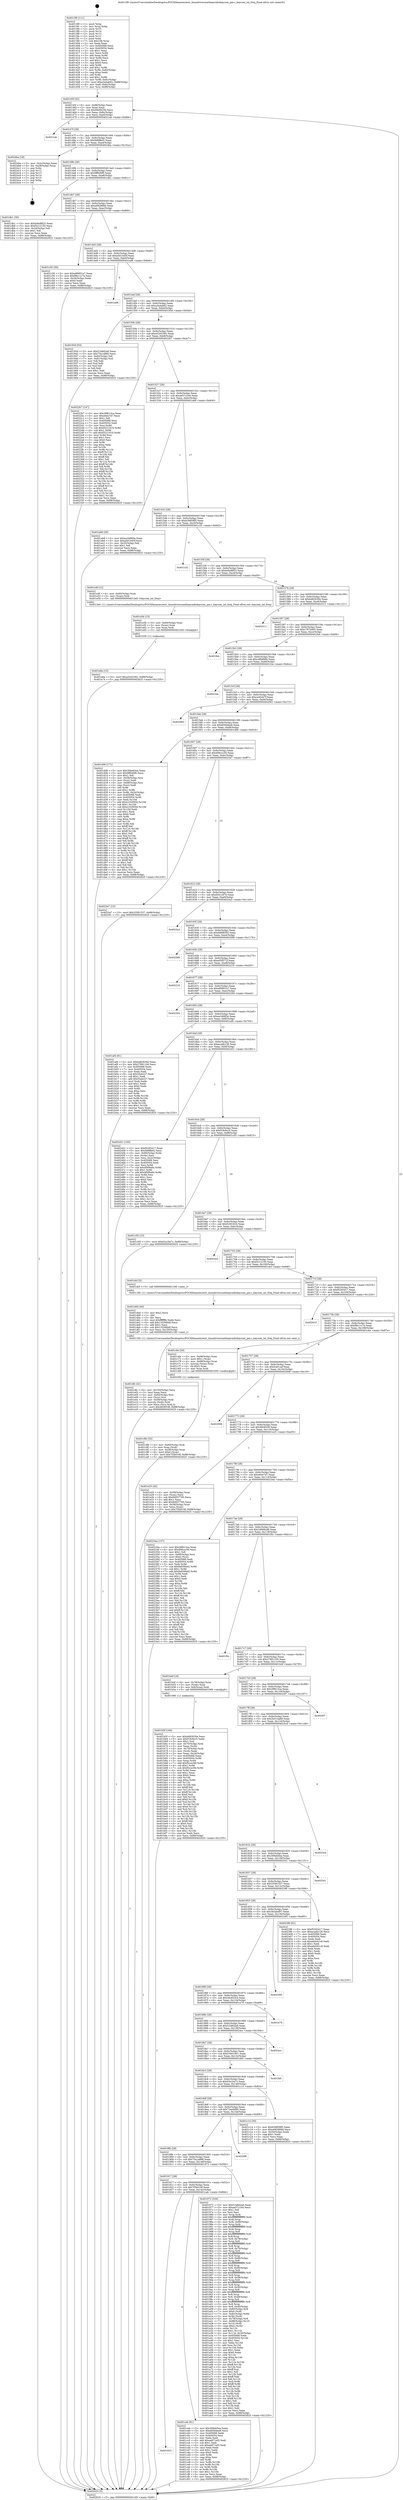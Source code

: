 digraph "0x4013f0" {
  label = "0x4013f0 (/mnt/c/Users/mathe/Desktop/tcc/POCII/binaries/extr_linuxdriversnethamradiobaycom_par.c_baycom_int_freq_Final-ollvm.out::main(0))"
  labelloc = "t"
  node[shape=record]

  Entry [label="",width=0.3,height=0.3,shape=circle,fillcolor=black,style=filled]
  "0x40145f" [label="{
     0x40145f [32]\l
     | [instrs]\l
     &nbsp;&nbsp;0x40145f \<+6\>: mov -0x88(%rbp),%eax\l
     &nbsp;&nbsp;0x401465 \<+2\>: mov %eax,%ecx\l
     &nbsp;&nbsp;0x401467 \<+6\>: sub $0x940f4256,%ecx\l
     &nbsp;&nbsp;0x40146d \<+6\>: mov %eax,-0x9c(%rbp)\l
     &nbsp;&nbsp;0x401473 \<+6\>: mov %ecx,-0xa0(%rbp)\l
     &nbsp;&nbsp;0x401479 \<+6\>: je 00000000004021ab \<main+0xdbb\>\l
  }"]
  "0x4021ab" [label="{
     0x4021ab\l
  }", style=dashed]
  "0x40147f" [label="{
     0x40147f [28]\l
     | [instrs]\l
     &nbsp;&nbsp;0x40147f \<+5\>: jmp 0000000000401484 \<main+0x94\>\l
     &nbsp;&nbsp;0x401484 \<+6\>: mov -0x9c(%rbp),%eax\l
     &nbsp;&nbsp;0x40148a \<+5\>: sub $0x9d6ffa02,%eax\l
     &nbsp;&nbsp;0x40148f \<+6\>: mov %eax,-0xa4(%rbp)\l
     &nbsp;&nbsp;0x401495 \<+6\>: je 00000000004024ba \<main+0x10ca\>\l
  }"]
  Exit [label="",width=0.3,height=0.3,shape=circle,fillcolor=black,style=filled,peripheries=2]
  "0x4024ba" [label="{
     0x4024ba [18]\l
     | [instrs]\l
     &nbsp;&nbsp;0x4024ba \<+3\>: mov -0x2c(%rbp),%eax\l
     &nbsp;&nbsp;0x4024bd \<+4\>: lea -0x28(%rbp),%rsp\l
     &nbsp;&nbsp;0x4024c1 \<+1\>: pop %rbx\l
     &nbsp;&nbsp;0x4024c2 \<+2\>: pop %r12\l
     &nbsp;&nbsp;0x4024c4 \<+2\>: pop %r13\l
     &nbsp;&nbsp;0x4024c6 \<+2\>: pop %r14\l
     &nbsp;&nbsp;0x4024c8 \<+2\>: pop %r15\l
     &nbsp;&nbsp;0x4024ca \<+1\>: pop %rbp\l
     &nbsp;&nbsp;0x4024cb \<+1\>: ret\l
  }"]
  "0x40149b" [label="{
     0x40149b [28]\l
     | [instrs]\l
     &nbsp;&nbsp;0x40149b \<+5\>: jmp 00000000004014a0 \<main+0xb0\>\l
     &nbsp;&nbsp;0x4014a0 \<+6\>: mov -0x9c(%rbp),%eax\l
     &nbsp;&nbsp;0x4014a6 \<+5\>: sub $0x9ff5d0f0,%eax\l
     &nbsp;&nbsp;0x4014ab \<+6\>: mov %eax,-0xa8(%rbp)\l
     &nbsp;&nbsp;0x4014b1 \<+6\>: je 0000000000401db1 \<main+0x9c1\>\l
  }"]
  "0x401e6a" [label="{
     0x401e6a [15]\l
     | [instrs]\l
     &nbsp;&nbsp;0x401e6a \<+10\>: movl $0xa5202392,-0x88(%rbp)\l
     &nbsp;&nbsp;0x401e74 \<+5\>: jmp 0000000000402625 \<main+0x1235\>\l
  }"]
  "0x401db1" [label="{
     0x401db1 [30]\l
     | [instrs]\l
     &nbsp;&nbsp;0x401db1 \<+5\>: mov $0xb4bd8f23,%eax\l
     &nbsp;&nbsp;0x401db6 \<+5\>: mov $0xf3c12150,%ecx\l
     &nbsp;&nbsp;0x401dbb \<+3\>: mov -0x2d(%rbp),%dl\l
     &nbsp;&nbsp;0x401dbe \<+3\>: test $0x1,%dl\l
     &nbsp;&nbsp;0x401dc1 \<+3\>: cmovne %ecx,%eax\l
     &nbsp;&nbsp;0x401dc4 \<+6\>: mov %eax,-0x88(%rbp)\l
     &nbsp;&nbsp;0x401dca \<+5\>: jmp 0000000000402625 \<main+0x1235\>\l
  }"]
  "0x4014b7" [label="{
     0x4014b7 [28]\l
     | [instrs]\l
     &nbsp;&nbsp;0x4014b7 \<+5\>: jmp 00000000004014bc \<main+0xcc\>\l
     &nbsp;&nbsp;0x4014bc \<+6\>: mov -0x9c(%rbp),%eax\l
     &nbsp;&nbsp;0x4014c2 \<+5\>: sub $0xa082868d,%eax\l
     &nbsp;&nbsp;0x4014c7 \<+6\>: mov %eax,-0xac(%rbp)\l
     &nbsp;&nbsp;0x4014cd \<+6\>: je 0000000000401c50 \<main+0x860\>\l
  }"]
  "0x401e5b" [label="{
     0x401e5b [15]\l
     | [instrs]\l
     &nbsp;&nbsp;0x401e5b \<+4\>: mov -0x60(%rbp),%rax\l
     &nbsp;&nbsp;0x401e5f \<+3\>: mov (%rax),%rax\l
     &nbsp;&nbsp;0x401e62 \<+3\>: mov %rax,%rdi\l
     &nbsp;&nbsp;0x401e65 \<+5\>: call 0000000000401030 \<free@plt\>\l
     | [calls]\l
     &nbsp;&nbsp;0x401030 \{1\} (unknown)\l
  }"]
  "0x401c50" [label="{
     0x401c50 [30]\l
     | [instrs]\l
     &nbsp;&nbsp;0x401c50 \<+5\>: mov $0xe89901a7,%eax\l
     &nbsp;&nbsp;0x401c55 \<+5\>: mov $0xf9b11c7a,%ecx\l
     &nbsp;&nbsp;0x401c5a \<+3\>: mov -0x34(%rbp),%edx\l
     &nbsp;&nbsp;0x401c5d \<+3\>: cmp $0x0,%edx\l
     &nbsp;&nbsp;0x401c60 \<+3\>: cmove %ecx,%eax\l
     &nbsp;&nbsp;0x401c63 \<+6\>: mov %eax,-0x88(%rbp)\l
     &nbsp;&nbsp;0x401c69 \<+5\>: jmp 0000000000402625 \<main+0x1235\>\l
  }"]
  "0x4014d3" [label="{
     0x4014d3 [28]\l
     | [instrs]\l
     &nbsp;&nbsp;0x4014d3 \<+5\>: jmp 00000000004014d8 \<main+0xe8\>\l
     &nbsp;&nbsp;0x4014d8 \<+6\>: mov -0x9c(%rbp),%eax\l
     &nbsp;&nbsp;0x4014de \<+5\>: sub $0xa0d1445f,%eax\l
     &nbsp;&nbsp;0x4014e3 \<+6\>: mov %eax,-0xb0(%rbp)\l
     &nbsp;&nbsp;0x4014e9 \<+6\>: je 0000000000401ad6 \<main+0x6e6\>\l
  }"]
  "0x401dfc" [label="{
     0x401dfc [41]\l
     | [instrs]\l
     &nbsp;&nbsp;0x401dfc \<+6\>: mov -0x150(%rbp),%ecx\l
     &nbsp;&nbsp;0x401e02 \<+3\>: imul %eax,%ecx\l
     &nbsp;&nbsp;0x401e05 \<+4\>: mov -0x60(%rbp),%rsi\l
     &nbsp;&nbsp;0x401e09 \<+3\>: mov (%rsi),%rsi\l
     &nbsp;&nbsp;0x401e0c \<+4\>: mov -0x58(%rbp),%rdi\l
     &nbsp;&nbsp;0x401e10 \<+3\>: movslq (%rdi),%rdi\l
     &nbsp;&nbsp;0x401e13 \<+3\>: mov %ecx,(%rsi,%rdi,4)\l
     &nbsp;&nbsp;0x401e16 \<+10\>: movl $0x4828538,-0x88(%rbp)\l
     &nbsp;&nbsp;0x401e20 \<+5\>: jmp 0000000000402625 \<main+0x1235\>\l
  }"]
  "0x401ad6" [label="{
     0x401ad6\l
  }", style=dashed]
  "0x4014ef" [label="{
     0x4014ef [28]\l
     | [instrs]\l
     &nbsp;&nbsp;0x4014ef \<+5\>: jmp 00000000004014f4 \<main+0x104\>\l
     &nbsp;&nbsp;0x4014f4 \<+6\>: mov -0x9c(%rbp),%eax\l
     &nbsp;&nbsp;0x4014fa \<+5\>: sub $0xa3a4ab62,%eax\l
     &nbsp;&nbsp;0x4014ff \<+6\>: mov %eax,-0xb4(%rbp)\l
     &nbsp;&nbsp;0x401505 \<+6\>: je 000000000040193d \<main+0x54d\>\l
  }"]
  "0x401dd4" [label="{
     0x401dd4 [40]\l
     | [instrs]\l
     &nbsp;&nbsp;0x401dd4 \<+5\>: mov $0x2,%ecx\l
     &nbsp;&nbsp;0x401dd9 \<+1\>: cltd\l
     &nbsp;&nbsp;0x401dda \<+2\>: idiv %ecx\l
     &nbsp;&nbsp;0x401ddc \<+6\>: imul $0xfffffffe,%edx,%ecx\l
     &nbsp;&nbsp;0x401de2 \<+6\>: add $0x13256bb8,%ecx\l
     &nbsp;&nbsp;0x401de8 \<+3\>: add $0x1,%ecx\l
     &nbsp;&nbsp;0x401deb \<+6\>: sub $0x13256bb8,%ecx\l
     &nbsp;&nbsp;0x401df1 \<+6\>: mov %ecx,-0x150(%rbp)\l
     &nbsp;&nbsp;0x401df7 \<+5\>: call 0000000000401160 \<next_i\>\l
     | [calls]\l
     &nbsp;&nbsp;0x401160 \{1\} (/mnt/c/Users/mathe/Desktop/tcc/POCII/binaries/extr_linuxdriversnethamradiobaycom_par.c_baycom_int_freq_Final-ollvm.out::next_i)\l
  }"]
  "0x40193d" [label="{
     0x40193d [53]\l
     | [instrs]\l
     &nbsp;&nbsp;0x40193d \<+5\>: mov $0x51b8d2a6,%eax\l
     &nbsp;&nbsp;0x401942 \<+5\>: mov $0x75a1a866,%ecx\l
     &nbsp;&nbsp;0x401947 \<+6\>: mov -0x82(%rbp),%dl\l
     &nbsp;&nbsp;0x40194d \<+7\>: mov -0x81(%rbp),%sil\l
     &nbsp;&nbsp;0x401954 \<+3\>: mov %dl,%dil\l
     &nbsp;&nbsp;0x401957 \<+3\>: and %sil,%dil\l
     &nbsp;&nbsp;0x40195a \<+3\>: xor %sil,%dl\l
     &nbsp;&nbsp;0x40195d \<+3\>: or %dl,%dil\l
     &nbsp;&nbsp;0x401960 \<+4\>: test $0x1,%dil\l
     &nbsp;&nbsp;0x401964 \<+3\>: cmovne %ecx,%eax\l
     &nbsp;&nbsp;0x401967 \<+6\>: mov %eax,-0x88(%rbp)\l
     &nbsp;&nbsp;0x40196d \<+5\>: jmp 0000000000402625 \<main+0x1235\>\l
  }"]
  "0x40150b" [label="{
     0x40150b [28]\l
     | [instrs]\l
     &nbsp;&nbsp;0x40150b \<+5\>: jmp 0000000000401510 \<main+0x120\>\l
     &nbsp;&nbsp;0x401510 \<+6\>: mov -0x9c(%rbp),%eax\l
     &nbsp;&nbsp;0x401516 \<+5\>: sub $0xa5202392,%eax\l
     &nbsp;&nbsp;0x40151b \<+6\>: mov %eax,-0xb8(%rbp)\l
     &nbsp;&nbsp;0x401521 \<+6\>: je 00000000004022b7 \<main+0xec7\>\l
  }"]
  "0x402625" [label="{
     0x402625 [5]\l
     | [instrs]\l
     &nbsp;&nbsp;0x402625 \<+5\>: jmp 000000000040145f \<main+0x6f\>\l
  }"]
  "0x4013f0" [label="{
     0x4013f0 [111]\l
     | [instrs]\l
     &nbsp;&nbsp;0x4013f0 \<+1\>: push %rbp\l
     &nbsp;&nbsp;0x4013f1 \<+3\>: mov %rsp,%rbp\l
     &nbsp;&nbsp;0x4013f4 \<+2\>: push %r15\l
     &nbsp;&nbsp;0x4013f6 \<+2\>: push %r14\l
     &nbsp;&nbsp;0x4013f8 \<+2\>: push %r13\l
     &nbsp;&nbsp;0x4013fa \<+2\>: push %r12\l
     &nbsp;&nbsp;0x4013fc \<+1\>: push %rbx\l
     &nbsp;&nbsp;0x4013fd \<+7\>: sub $0x158,%rsp\l
     &nbsp;&nbsp;0x401404 \<+2\>: xor %eax,%eax\l
     &nbsp;&nbsp;0x401406 \<+7\>: mov 0x405068,%ecx\l
     &nbsp;&nbsp;0x40140d \<+7\>: mov 0x405054,%edx\l
     &nbsp;&nbsp;0x401414 \<+3\>: sub $0x1,%eax\l
     &nbsp;&nbsp;0x401417 \<+3\>: mov %ecx,%r8d\l
     &nbsp;&nbsp;0x40141a \<+3\>: add %eax,%r8d\l
     &nbsp;&nbsp;0x40141d \<+4\>: imul %r8d,%ecx\l
     &nbsp;&nbsp;0x401421 \<+3\>: and $0x1,%ecx\l
     &nbsp;&nbsp;0x401424 \<+3\>: cmp $0x0,%ecx\l
     &nbsp;&nbsp;0x401427 \<+4\>: sete %r9b\l
     &nbsp;&nbsp;0x40142b \<+4\>: and $0x1,%r9b\l
     &nbsp;&nbsp;0x40142f \<+7\>: mov %r9b,-0x82(%rbp)\l
     &nbsp;&nbsp;0x401436 \<+3\>: cmp $0xa,%edx\l
     &nbsp;&nbsp;0x401439 \<+4\>: setl %r9b\l
     &nbsp;&nbsp;0x40143d \<+4\>: and $0x1,%r9b\l
     &nbsp;&nbsp;0x401441 \<+7\>: mov %r9b,-0x81(%rbp)\l
     &nbsp;&nbsp;0x401448 \<+10\>: movl $0xa3a4ab62,-0x88(%rbp)\l
     &nbsp;&nbsp;0x401452 \<+6\>: mov %edi,-0x8c(%rbp)\l
     &nbsp;&nbsp;0x401458 \<+7\>: mov %rsi,-0x98(%rbp)\l
  }"]
  "0x401933" [label="{
     0x401933\l
  }", style=dashed]
  "0x4022b7" [label="{
     0x4022b7 [147]\l
     | [instrs]\l
     &nbsp;&nbsp;0x4022b7 \<+5\>: mov $0x28fb13ca,%eax\l
     &nbsp;&nbsp;0x4022bc \<+5\>: mov $0xe6ee7d7,%ecx\l
     &nbsp;&nbsp;0x4022c1 \<+2\>: mov $0x1,%dl\l
     &nbsp;&nbsp;0x4022c3 \<+7\>: mov 0x405068,%esi\l
     &nbsp;&nbsp;0x4022ca \<+7\>: mov 0x405054,%edi\l
     &nbsp;&nbsp;0x4022d1 \<+3\>: mov %esi,%r8d\l
     &nbsp;&nbsp;0x4022d4 \<+7\>: sub $0xf3221610,%r8d\l
     &nbsp;&nbsp;0x4022db \<+4\>: sub $0x1,%r8d\l
     &nbsp;&nbsp;0x4022df \<+7\>: add $0xf3221610,%r8d\l
     &nbsp;&nbsp;0x4022e6 \<+4\>: imul %r8d,%esi\l
     &nbsp;&nbsp;0x4022ea \<+3\>: and $0x1,%esi\l
     &nbsp;&nbsp;0x4022ed \<+3\>: cmp $0x0,%esi\l
     &nbsp;&nbsp;0x4022f0 \<+4\>: sete %r9b\l
     &nbsp;&nbsp;0x4022f4 \<+3\>: cmp $0xa,%edi\l
     &nbsp;&nbsp;0x4022f7 \<+4\>: setl %r10b\l
     &nbsp;&nbsp;0x4022fb \<+3\>: mov %r9b,%r11b\l
     &nbsp;&nbsp;0x4022fe \<+4\>: xor $0xff,%r11b\l
     &nbsp;&nbsp;0x402302 \<+3\>: mov %r10b,%bl\l
     &nbsp;&nbsp;0x402305 \<+3\>: xor $0xff,%bl\l
     &nbsp;&nbsp;0x402308 \<+3\>: xor $0x1,%dl\l
     &nbsp;&nbsp;0x40230b \<+3\>: mov %r11b,%r14b\l
     &nbsp;&nbsp;0x40230e \<+4\>: and $0xff,%r14b\l
     &nbsp;&nbsp;0x402312 \<+3\>: and %dl,%r9b\l
     &nbsp;&nbsp;0x402315 \<+3\>: mov %bl,%r15b\l
     &nbsp;&nbsp;0x402318 \<+4\>: and $0xff,%r15b\l
     &nbsp;&nbsp;0x40231c \<+3\>: and %dl,%r10b\l
     &nbsp;&nbsp;0x40231f \<+3\>: or %r9b,%r14b\l
     &nbsp;&nbsp;0x402322 \<+3\>: or %r10b,%r15b\l
     &nbsp;&nbsp;0x402325 \<+3\>: xor %r15b,%r14b\l
     &nbsp;&nbsp;0x402328 \<+3\>: or %bl,%r11b\l
     &nbsp;&nbsp;0x40232b \<+4\>: xor $0xff,%r11b\l
     &nbsp;&nbsp;0x40232f \<+3\>: or $0x1,%dl\l
     &nbsp;&nbsp;0x402332 \<+3\>: and %dl,%r11b\l
     &nbsp;&nbsp;0x402335 \<+3\>: or %r11b,%r14b\l
     &nbsp;&nbsp;0x402338 \<+4\>: test $0x1,%r14b\l
     &nbsp;&nbsp;0x40233c \<+3\>: cmovne %ecx,%eax\l
     &nbsp;&nbsp;0x40233f \<+6\>: mov %eax,-0x88(%rbp)\l
     &nbsp;&nbsp;0x402345 \<+5\>: jmp 0000000000402625 \<main+0x1235\>\l
  }"]
  "0x401527" [label="{
     0x401527 [28]\l
     | [instrs]\l
     &nbsp;&nbsp;0x401527 \<+5\>: jmp 000000000040152c \<main+0x13c\>\l
     &nbsp;&nbsp;0x40152c \<+6\>: mov -0x9c(%rbp),%eax\l
     &nbsp;&nbsp;0x401532 \<+5\>: sub $0xae57c244,%eax\l
     &nbsp;&nbsp;0x401537 \<+6\>: mov %eax,-0xbc(%rbp)\l
     &nbsp;&nbsp;0x40153d \<+6\>: je 0000000000401ab8 \<main+0x6c8\>\l
  }"]
  "0x401cab" [label="{
     0x401cab [91]\l
     | [instrs]\l
     &nbsp;&nbsp;0x401cab \<+5\>: mov $0x306eb5ea,%eax\l
     &nbsp;&nbsp;0x401cb0 \<+5\>: mov $0xd056dee8,%ecx\l
     &nbsp;&nbsp;0x401cb5 \<+7\>: mov 0x405068,%edx\l
     &nbsp;&nbsp;0x401cbc \<+7\>: mov 0x405054,%esi\l
     &nbsp;&nbsp;0x401cc3 \<+2\>: mov %edx,%edi\l
     &nbsp;&nbsp;0x401cc5 \<+6\>: add $0xae871ef3,%edi\l
     &nbsp;&nbsp;0x401ccb \<+3\>: sub $0x1,%edi\l
     &nbsp;&nbsp;0x401cce \<+6\>: sub $0xae871ef3,%edi\l
     &nbsp;&nbsp;0x401cd4 \<+3\>: imul %edi,%edx\l
     &nbsp;&nbsp;0x401cd7 \<+3\>: and $0x1,%edx\l
     &nbsp;&nbsp;0x401cda \<+3\>: cmp $0x0,%edx\l
     &nbsp;&nbsp;0x401cdd \<+4\>: sete %r8b\l
     &nbsp;&nbsp;0x401ce1 \<+3\>: cmp $0xa,%esi\l
     &nbsp;&nbsp;0x401ce4 \<+4\>: setl %r9b\l
     &nbsp;&nbsp;0x401ce8 \<+3\>: mov %r8b,%r10b\l
     &nbsp;&nbsp;0x401ceb \<+3\>: and %r9b,%r10b\l
     &nbsp;&nbsp;0x401cee \<+3\>: xor %r9b,%r8b\l
     &nbsp;&nbsp;0x401cf1 \<+3\>: or %r8b,%r10b\l
     &nbsp;&nbsp;0x401cf4 \<+4\>: test $0x1,%r10b\l
     &nbsp;&nbsp;0x401cf8 \<+3\>: cmovne %ecx,%eax\l
     &nbsp;&nbsp;0x401cfb \<+6\>: mov %eax,-0x88(%rbp)\l
     &nbsp;&nbsp;0x401d01 \<+5\>: jmp 0000000000402625 \<main+0x1235\>\l
  }"]
  "0x401ab8" [label="{
     0x401ab8 [30]\l
     | [instrs]\l
     &nbsp;&nbsp;0x401ab8 \<+5\>: mov $0xea34883e,%eax\l
     &nbsp;&nbsp;0x401abd \<+5\>: mov $0xa0d1445f,%ecx\l
     &nbsp;&nbsp;0x401ac2 \<+3\>: mov -0x35(%rbp),%dl\l
     &nbsp;&nbsp;0x401ac5 \<+3\>: test $0x1,%dl\l
     &nbsp;&nbsp;0x401ac8 \<+3\>: cmovne %ecx,%eax\l
     &nbsp;&nbsp;0x401acb \<+6\>: mov %eax,-0x88(%rbp)\l
     &nbsp;&nbsp;0x401ad1 \<+5\>: jmp 0000000000402625 \<main+0x1235\>\l
  }"]
  "0x401543" [label="{
     0x401543 [28]\l
     | [instrs]\l
     &nbsp;&nbsp;0x401543 \<+5\>: jmp 0000000000401548 \<main+0x158\>\l
     &nbsp;&nbsp;0x401548 \<+6\>: mov -0x9c(%rbp),%eax\l
     &nbsp;&nbsp;0x40154e \<+5\>: sub $0xb39858f5,%eax\l
     &nbsp;&nbsp;0x401553 \<+6\>: mov %eax,-0xc0(%rbp)\l
     &nbsp;&nbsp;0x401559 \<+6\>: je 0000000000401c32 \<main+0x842\>\l
  }"]
  "0x401c8b" [label="{
     0x401c8b [32]\l
     | [instrs]\l
     &nbsp;&nbsp;0x401c8b \<+4\>: mov -0x60(%rbp),%rdi\l
     &nbsp;&nbsp;0x401c8f \<+3\>: mov %rax,(%rdi)\l
     &nbsp;&nbsp;0x401c92 \<+4\>: mov -0x58(%rbp),%rax\l
     &nbsp;&nbsp;0x401c96 \<+6\>: movl $0x0,(%rax)\l
     &nbsp;&nbsp;0x401c9c \<+10\>: movl $0x7f3b016f,-0x88(%rbp)\l
     &nbsp;&nbsp;0x401ca6 \<+5\>: jmp 0000000000402625 \<main+0x1235\>\l
  }"]
  "0x401c32" [label="{
     0x401c32\l
  }", style=dashed]
  "0x40155f" [label="{
     0x40155f [28]\l
     | [instrs]\l
     &nbsp;&nbsp;0x40155f \<+5\>: jmp 0000000000401564 \<main+0x174\>\l
     &nbsp;&nbsp;0x401564 \<+6\>: mov -0x9c(%rbp),%eax\l
     &nbsp;&nbsp;0x40156a \<+5\>: sub $0xb4bd8f23,%eax\l
     &nbsp;&nbsp;0x40156f \<+6\>: mov %eax,-0xc4(%rbp)\l
     &nbsp;&nbsp;0x401575 \<+6\>: je 0000000000401e4f \<main+0xa5f\>\l
  }"]
  "0x401b5f" [label="{
     0x401b5f [166]\l
     | [instrs]\l
     &nbsp;&nbsp;0x401b5f \<+5\>: mov $0xbd82630e,%ecx\l
     &nbsp;&nbsp;0x401b64 \<+5\>: mov $0xf19c9cc5,%edx\l
     &nbsp;&nbsp;0x401b69 \<+3\>: mov $0x1,%sil\l
     &nbsp;&nbsp;0x401b6c \<+4\>: mov -0x70(%rbp),%rdi\l
     &nbsp;&nbsp;0x401b70 \<+2\>: mov %eax,(%rdi)\l
     &nbsp;&nbsp;0x401b72 \<+4\>: mov -0x70(%rbp),%rdi\l
     &nbsp;&nbsp;0x401b76 \<+2\>: mov (%rdi),%eax\l
     &nbsp;&nbsp;0x401b78 \<+3\>: mov %eax,-0x34(%rbp)\l
     &nbsp;&nbsp;0x401b7b \<+7\>: mov 0x405068,%eax\l
     &nbsp;&nbsp;0x401b82 \<+8\>: mov 0x405054,%r8d\l
     &nbsp;&nbsp;0x401b8a \<+3\>: mov %eax,%r9d\l
     &nbsp;&nbsp;0x401b8d \<+7\>: add $0xf5cce3fd,%r9d\l
     &nbsp;&nbsp;0x401b94 \<+4\>: sub $0x1,%r9d\l
     &nbsp;&nbsp;0x401b98 \<+7\>: sub $0xf5cce3fd,%r9d\l
     &nbsp;&nbsp;0x401b9f \<+4\>: imul %r9d,%eax\l
     &nbsp;&nbsp;0x401ba3 \<+3\>: and $0x1,%eax\l
     &nbsp;&nbsp;0x401ba6 \<+3\>: cmp $0x0,%eax\l
     &nbsp;&nbsp;0x401ba9 \<+4\>: sete %r10b\l
     &nbsp;&nbsp;0x401bad \<+4\>: cmp $0xa,%r8d\l
     &nbsp;&nbsp;0x401bb1 \<+4\>: setl %r11b\l
     &nbsp;&nbsp;0x401bb5 \<+3\>: mov %r10b,%bl\l
     &nbsp;&nbsp;0x401bb8 \<+3\>: xor $0xff,%bl\l
     &nbsp;&nbsp;0x401bbb \<+3\>: mov %r11b,%r14b\l
     &nbsp;&nbsp;0x401bbe \<+4\>: xor $0xff,%r14b\l
     &nbsp;&nbsp;0x401bc2 \<+4\>: xor $0x0,%sil\l
     &nbsp;&nbsp;0x401bc6 \<+3\>: mov %bl,%r15b\l
     &nbsp;&nbsp;0x401bc9 \<+4\>: and $0x0,%r15b\l
     &nbsp;&nbsp;0x401bcd \<+3\>: and %sil,%r10b\l
     &nbsp;&nbsp;0x401bd0 \<+3\>: mov %r14b,%r12b\l
     &nbsp;&nbsp;0x401bd3 \<+4\>: and $0x0,%r12b\l
     &nbsp;&nbsp;0x401bd7 \<+3\>: and %sil,%r11b\l
     &nbsp;&nbsp;0x401bda \<+3\>: or %r10b,%r15b\l
     &nbsp;&nbsp;0x401bdd \<+3\>: or %r11b,%r12b\l
     &nbsp;&nbsp;0x401be0 \<+3\>: xor %r12b,%r15b\l
     &nbsp;&nbsp;0x401be3 \<+3\>: or %r14b,%bl\l
     &nbsp;&nbsp;0x401be6 \<+3\>: xor $0xff,%bl\l
     &nbsp;&nbsp;0x401be9 \<+4\>: or $0x0,%sil\l
     &nbsp;&nbsp;0x401bed \<+3\>: and %sil,%bl\l
     &nbsp;&nbsp;0x401bf0 \<+3\>: or %bl,%r15b\l
     &nbsp;&nbsp;0x401bf3 \<+4\>: test $0x1,%r15b\l
     &nbsp;&nbsp;0x401bf7 \<+3\>: cmovne %edx,%ecx\l
     &nbsp;&nbsp;0x401bfa \<+6\>: mov %ecx,-0x88(%rbp)\l
     &nbsp;&nbsp;0x401c00 \<+5\>: jmp 0000000000402625 \<main+0x1235\>\l
  }"]
  "0x401e4f" [label="{
     0x401e4f [12]\l
     | [instrs]\l
     &nbsp;&nbsp;0x401e4f \<+4\>: mov -0x60(%rbp),%rax\l
     &nbsp;&nbsp;0x401e53 \<+3\>: mov (%rax),%rdi\l
     &nbsp;&nbsp;0x401e56 \<+5\>: call 00000000004013e0 \<baycom_int_freq\>\l
     | [calls]\l
     &nbsp;&nbsp;0x4013e0 \{1\} (/mnt/c/Users/mathe/Desktop/tcc/POCII/binaries/extr_linuxdriversnethamradiobaycom_par.c_baycom_int_freq_Final-ollvm.out::baycom_int_freq)\l
  }"]
  "0x40157b" [label="{
     0x40157b [28]\l
     | [instrs]\l
     &nbsp;&nbsp;0x40157b \<+5\>: jmp 0000000000401580 \<main+0x190\>\l
     &nbsp;&nbsp;0x401580 \<+6\>: mov -0x9c(%rbp),%eax\l
     &nbsp;&nbsp;0x401586 \<+5\>: sub $0xbd82630e,%eax\l
     &nbsp;&nbsp;0x40158b \<+6\>: mov %eax,-0xc8(%rbp)\l
     &nbsp;&nbsp;0x401591 \<+6\>: je 0000000000402511 \<main+0x1121\>\l
  }"]
  "0x401917" [label="{
     0x401917 [28]\l
     | [instrs]\l
     &nbsp;&nbsp;0x401917 \<+5\>: jmp 000000000040191c \<main+0x52c\>\l
     &nbsp;&nbsp;0x40191c \<+6\>: mov -0x9c(%rbp),%eax\l
     &nbsp;&nbsp;0x401922 \<+5\>: sub $0x7f3b016f,%eax\l
     &nbsp;&nbsp;0x401927 \<+6\>: mov %eax,-0x14c(%rbp)\l
     &nbsp;&nbsp;0x40192d \<+6\>: je 0000000000401cab \<main+0x8bb\>\l
  }"]
  "0x402511" [label="{
     0x402511\l
  }", style=dashed]
  "0x401597" [label="{
     0x401597 [28]\l
     | [instrs]\l
     &nbsp;&nbsp;0x401597 \<+5\>: jmp 000000000040159c \<main+0x1ac\>\l
     &nbsp;&nbsp;0x40159c \<+6\>: mov -0x9c(%rbp),%eax\l
     &nbsp;&nbsp;0x4015a2 \<+5\>: sub $0xc787d465,%eax\l
     &nbsp;&nbsp;0x4015a7 \<+6\>: mov %eax,-0xcc(%rbp)\l
     &nbsp;&nbsp;0x4015ad \<+6\>: je 0000000000401fe4 \<main+0xbf4\>\l
  }"]
  "0x401972" [label="{
     0x401972 [326]\l
     | [instrs]\l
     &nbsp;&nbsp;0x401972 \<+5\>: mov $0x51b8d2a6,%eax\l
     &nbsp;&nbsp;0x401977 \<+5\>: mov $0xae57c244,%ecx\l
     &nbsp;&nbsp;0x40197c \<+2\>: mov $0x1,%dl\l
     &nbsp;&nbsp;0x40197e \<+2\>: xor %esi,%esi\l
     &nbsp;&nbsp;0x401980 \<+3\>: mov %rsp,%rdi\l
     &nbsp;&nbsp;0x401983 \<+4\>: add $0xfffffffffffffff0,%rdi\l
     &nbsp;&nbsp;0x401987 \<+3\>: mov %rdi,%rsp\l
     &nbsp;&nbsp;0x40198a \<+4\>: mov %rdi,-0x80(%rbp)\l
     &nbsp;&nbsp;0x40198e \<+3\>: mov %rsp,%rdi\l
     &nbsp;&nbsp;0x401991 \<+4\>: add $0xfffffffffffffff0,%rdi\l
     &nbsp;&nbsp;0x401995 \<+3\>: mov %rdi,%rsp\l
     &nbsp;&nbsp;0x401998 \<+3\>: mov %rsp,%r8\l
     &nbsp;&nbsp;0x40199b \<+4\>: add $0xfffffffffffffff0,%r8\l
     &nbsp;&nbsp;0x40199f \<+3\>: mov %r8,%rsp\l
     &nbsp;&nbsp;0x4019a2 \<+4\>: mov %r8,-0x78(%rbp)\l
     &nbsp;&nbsp;0x4019a6 \<+3\>: mov %rsp,%r8\l
     &nbsp;&nbsp;0x4019a9 \<+4\>: add $0xfffffffffffffff0,%r8\l
     &nbsp;&nbsp;0x4019ad \<+3\>: mov %r8,%rsp\l
     &nbsp;&nbsp;0x4019b0 \<+4\>: mov %r8,-0x70(%rbp)\l
     &nbsp;&nbsp;0x4019b4 \<+3\>: mov %rsp,%r8\l
     &nbsp;&nbsp;0x4019b7 \<+4\>: add $0xfffffffffffffff0,%r8\l
     &nbsp;&nbsp;0x4019bb \<+3\>: mov %r8,%rsp\l
     &nbsp;&nbsp;0x4019be \<+4\>: mov %r8,-0x68(%rbp)\l
     &nbsp;&nbsp;0x4019c2 \<+3\>: mov %rsp,%r8\l
     &nbsp;&nbsp;0x4019c5 \<+4\>: add $0xfffffffffffffff0,%r8\l
     &nbsp;&nbsp;0x4019c9 \<+3\>: mov %r8,%rsp\l
     &nbsp;&nbsp;0x4019cc \<+4\>: mov %r8,-0x60(%rbp)\l
     &nbsp;&nbsp;0x4019d0 \<+3\>: mov %rsp,%r8\l
     &nbsp;&nbsp;0x4019d3 \<+4\>: add $0xfffffffffffffff0,%r8\l
     &nbsp;&nbsp;0x4019d7 \<+3\>: mov %r8,%rsp\l
     &nbsp;&nbsp;0x4019da \<+4\>: mov %r8,-0x58(%rbp)\l
     &nbsp;&nbsp;0x4019de \<+3\>: mov %rsp,%r8\l
     &nbsp;&nbsp;0x4019e1 \<+4\>: add $0xfffffffffffffff0,%r8\l
     &nbsp;&nbsp;0x4019e5 \<+3\>: mov %r8,%rsp\l
     &nbsp;&nbsp;0x4019e8 \<+4\>: mov %r8,-0x50(%rbp)\l
     &nbsp;&nbsp;0x4019ec \<+3\>: mov %rsp,%r8\l
     &nbsp;&nbsp;0x4019ef \<+4\>: add $0xfffffffffffffff0,%r8\l
     &nbsp;&nbsp;0x4019f3 \<+3\>: mov %r8,%rsp\l
     &nbsp;&nbsp;0x4019f6 \<+4\>: mov %r8,-0x48(%rbp)\l
     &nbsp;&nbsp;0x4019fa \<+3\>: mov %rsp,%r8\l
     &nbsp;&nbsp;0x4019fd \<+4\>: add $0xfffffffffffffff0,%r8\l
     &nbsp;&nbsp;0x401a01 \<+3\>: mov %r8,%rsp\l
     &nbsp;&nbsp;0x401a04 \<+4\>: mov %r8,-0x40(%rbp)\l
     &nbsp;&nbsp;0x401a08 \<+4\>: mov -0x80(%rbp),%r8\l
     &nbsp;&nbsp;0x401a0c \<+7\>: movl $0x0,(%r8)\l
     &nbsp;&nbsp;0x401a13 \<+7\>: mov -0x8c(%rbp),%r9d\l
     &nbsp;&nbsp;0x401a1a \<+3\>: mov %r9d,(%rdi)\l
     &nbsp;&nbsp;0x401a1d \<+4\>: mov -0x78(%rbp),%r8\l
     &nbsp;&nbsp;0x401a21 \<+7\>: mov -0x98(%rbp),%r10\l
     &nbsp;&nbsp;0x401a28 \<+3\>: mov %r10,(%r8)\l
     &nbsp;&nbsp;0x401a2b \<+3\>: cmpl $0x2,(%rdi)\l
     &nbsp;&nbsp;0x401a2e \<+4\>: setne %r11b\l
     &nbsp;&nbsp;0x401a32 \<+4\>: and $0x1,%r11b\l
     &nbsp;&nbsp;0x401a36 \<+4\>: mov %r11b,-0x35(%rbp)\l
     &nbsp;&nbsp;0x401a3a \<+7\>: mov 0x405068,%ebx\l
     &nbsp;&nbsp;0x401a41 \<+8\>: mov 0x405054,%r14d\l
     &nbsp;&nbsp;0x401a49 \<+3\>: sub $0x1,%esi\l
     &nbsp;&nbsp;0x401a4c \<+3\>: mov %ebx,%r15d\l
     &nbsp;&nbsp;0x401a4f \<+3\>: add %esi,%r15d\l
     &nbsp;&nbsp;0x401a52 \<+4\>: imul %r15d,%ebx\l
     &nbsp;&nbsp;0x401a56 \<+3\>: and $0x1,%ebx\l
     &nbsp;&nbsp;0x401a59 \<+3\>: cmp $0x0,%ebx\l
     &nbsp;&nbsp;0x401a5c \<+4\>: sete %r11b\l
     &nbsp;&nbsp;0x401a60 \<+4\>: cmp $0xa,%r14d\l
     &nbsp;&nbsp;0x401a64 \<+4\>: setl %r12b\l
     &nbsp;&nbsp;0x401a68 \<+3\>: mov %r11b,%r13b\l
     &nbsp;&nbsp;0x401a6b \<+4\>: xor $0xff,%r13b\l
     &nbsp;&nbsp;0x401a6f \<+3\>: mov %r12b,%sil\l
     &nbsp;&nbsp;0x401a72 \<+4\>: xor $0xff,%sil\l
     &nbsp;&nbsp;0x401a76 \<+3\>: xor $0x1,%dl\l
     &nbsp;&nbsp;0x401a79 \<+3\>: mov %r13b,%dil\l
     &nbsp;&nbsp;0x401a7c \<+4\>: and $0xff,%dil\l
     &nbsp;&nbsp;0x401a80 \<+3\>: and %dl,%r11b\l
     &nbsp;&nbsp;0x401a83 \<+3\>: mov %sil,%r8b\l
     &nbsp;&nbsp;0x401a86 \<+4\>: and $0xff,%r8b\l
     &nbsp;&nbsp;0x401a8a \<+3\>: and %dl,%r12b\l
     &nbsp;&nbsp;0x401a8d \<+3\>: or %r11b,%dil\l
     &nbsp;&nbsp;0x401a90 \<+3\>: or %r12b,%r8b\l
     &nbsp;&nbsp;0x401a93 \<+3\>: xor %r8b,%dil\l
     &nbsp;&nbsp;0x401a96 \<+3\>: or %sil,%r13b\l
     &nbsp;&nbsp;0x401a99 \<+4\>: xor $0xff,%r13b\l
     &nbsp;&nbsp;0x401a9d \<+3\>: or $0x1,%dl\l
     &nbsp;&nbsp;0x401aa0 \<+3\>: and %dl,%r13b\l
     &nbsp;&nbsp;0x401aa3 \<+3\>: or %r13b,%dil\l
     &nbsp;&nbsp;0x401aa6 \<+4\>: test $0x1,%dil\l
     &nbsp;&nbsp;0x401aaa \<+3\>: cmovne %ecx,%eax\l
     &nbsp;&nbsp;0x401aad \<+6\>: mov %eax,-0x88(%rbp)\l
     &nbsp;&nbsp;0x401ab3 \<+5\>: jmp 0000000000402625 \<main+0x1235\>\l
  }"]
  "0x401fe4" [label="{
     0x401fe4\l
  }", style=dashed]
  "0x4015b3" [label="{
     0x4015b3 [28]\l
     | [instrs]\l
     &nbsp;&nbsp;0x4015b3 \<+5\>: jmp 00000000004015b8 \<main+0x1c8\>\l
     &nbsp;&nbsp;0x4015b8 \<+6\>: mov -0x9c(%rbp),%eax\l
     &nbsp;&nbsp;0x4015be \<+5\>: sub $0xcdfb866b,%eax\l
     &nbsp;&nbsp;0x4015c3 \<+6\>: mov %eax,-0xd0(%rbp)\l
     &nbsp;&nbsp;0x4015c9 \<+6\>: je 00000000004021ba \<main+0xdca\>\l
  }"]
  "0x4018fb" [label="{
     0x4018fb [28]\l
     | [instrs]\l
     &nbsp;&nbsp;0x4018fb \<+5\>: jmp 0000000000401900 \<main+0x510\>\l
     &nbsp;&nbsp;0x401900 \<+6\>: mov -0x9c(%rbp),%eax\l
     &nbsp;&nbsp;0x401906 \<+5\>: sub $0x75a1a866,%eax\l
     &nbsp;&nbsp;0x40190b \<+6\>: mov %eax,-0x148(%rbp)\l
     &nbsp;&nbsp;0x401911 \<+6\>: je 0000000000401972 \<main+0x582\>\l
  }"]
  "0x4021ba" [label="{
     0x4021ba\l
  }", style=dashed]
  "0x4015cf" [label="{
     0x4015cf [28]\l
     | [instrs]\l
     &nbsp;&nbsp;0x4015cf \<+5\>: jmp 00000000004015d4 \<main+0x1e4\>\l
     &nbsp;&nbsp;0x4015d4 \<+6\>: mov -0x9c(%rbp),%eax\l
     &nbsp;&nbsp;0x4015da \<+5\>: sub $0xce45cb7f,%eax\l
     &nbsp;&nbsp;0x4015df \<+6\>: mov %eax,-0xd4(%rbp)\l
     &nbsp;&nbsp;0x4015e5 \<+6\>: je 0000000000402063 \<main+0xc73\>\l
  }"]
  "0x4020f6" [label="{
     0x4020f6\l
  }", style=dashed]
  "0x402063" [label="{
     0x402063\l
  }", style=dashed]
  "0x4015eb" [label="{
     0x4015eb [28]\l
     | [instrs]\l
     &nbsp;&nbsp;0x4015eb \<+5\>: jmp 00000000004015f0 \<main+0x200\>\l
     &nbsp;&nbsp;0x4015f0 \<+6\>: mov -0x9c(%rbp),%eax\l
     &nbsp;&nbsp;0x4015f6 \<+5\>: sub $0xd056dee8,%eax\l
     &nbsp;&nbsp;0x4015fb \<+6\>: mov %eax,-0xd8(%rbp)\l
     &nbsp;&nbsp;0x401601 \<+6\>: je 0000000000401d06 \<main+0x916\>\l
  }"]
  "0x4018df" [label="{
     0x4018df [28]\l
     | [instrs]\l
     &nbsp;&nbsp;0x4018df \<+5\>: jmp 00000000004018e4 \<main+0x4f4\>\l
     &nbsp;&nbsp;0x4018e4 \<+6\>: mov -0x9c(%rbp),%eax\l
     &nbsp;&nbsp;0x4018ea \<+5\>: sub $0x72ee9d85,%eax\l
     &nbsp;&nbsp;0x4018ef \<+6\>: mov %eax,-0x144(%rbp)\l
     &nbsp;&nbsp;0x4018f5 \<+6\>: je 00000000004020f6 \<main+0xd06\>\l
  }"]
  "0x401d06" [label="{
     0x401d06 [171]\l
     | [instrs]\l
     &nbsp;&nbsp;0x401d06 \<+5\>: mov $0x306eb5ea,%eax\l
     &nbsp;&nbsp;0x401d0b \<+5\>: mov $0x9ff5d0f0,%ecx\l
     &nbsp;&nbsp;0x401d10 \<+2\>: mov $0x1,%dl\l
     &nbsp;&nbsp;0x401d12 \<+4\>: mov -0x58(%rbp),%rsi\l
     &nbsp;&nbsp;0x401d16 \<+2\>: mov (%rsi),%edi\l
     &nbsp;&nbsp;0x401d18 \<+4\>: mov -0x68(%rbp),%rsi\l
     &nbsp;&nbsp;0x401d1c \<+2\>: cmp (%rsi),%edi\l
     &nbsp;&nbsp;0x401d1e \<+4\>: setl %r8b\l
     &nbsp;&nbsp;0x401d22 \<+4\>: and $0x1,%r8b\l
     &nbsp;&nbsp;0x401d26 \<+4\>: mov %r8b,-0x2d(%rbp)\l
     &nbsp;&nbsp;0x401d2a \<+7\>: mov 0x405068,%edi\l
     &nbsp;&nbsp;0x401d31 \<+8\>: mov 0x405054,%r9d\l
     &nbsp;&nbsp;0x401d39 \<+3\>: mov %edi,%r10d\l
     &nbsp;&nbsp;0x401d3c \<+7\>: add $0xe102950d,%r10d\l
     &nbsp;&nbsp;0x401d43 \<+4\>: sub $0x1,%r10d\l
     &nbsp;&nbsp;0x401d47 \<+7\>: sub $0xe102950d,%r10d\l
     &nbsp;&nbsp;0x401d4e \<+4\>: imul %r10d,%edi\l
     &nbsp;&nbsp;0x401d52 \<+3\>: and $0x1,%edi\l
     &nbsp;&nbsp;0x401d55 \<+3\>: cmp $0x0,%edi\l
     &nbsp;&nbsp;0x401d58 \<+4\>: sete %r8b\l
     &nbsp;&nbsp;0x401d5c \<+4\>: cmp $0xa,%r9d\l
     &nbsp;&nbsp;0x401d60 \<+4\>: setl %r11b\l
     &nbsp;&nbsp;0x401d64 \<+3\>: mov %r8b,%bl\l
     &nbsp;&nbsp;0x401d67 \<+3\>: xor $0xff,%bl\l
     &nbsp;&nbsp;0x401d6a \<+3\>: mov %r11b,%r14b\l
     &nbsp;&nbsp;0x401d6d \<+4\>: xor $0xff,%r14b\l
     &nbsp;&nbsp;0x401d71 \<+3\>: xor $0x1,%dl\l
     &nbsp;&nbsp;0x401d74 \<+3\>: mov %bl,%r15b\l
     &nbsp;&nbsp;0x401d77 \<+4\>: and $0xff,%r15b\l
     &nbsp;&nbsp;0x401d7b \<+3\>: and %dl,%r8b\l
     &nbsp;&nbsp;0x401d7e \<+3\>: mov %r14b,%r12b\l
     &nbsp;&nbsp;0x401d81 \<+4\>: and $0xff,%r12b\l
     &nbsp;&nbsp;0x401d85 \<+3\>: and %dl,%r11b\l
     &nbsp;&nbsp;0x401d88 \<+3\>: or %r8b,%r15b\l
     &nbsp;&nbsp;0x401d8b \<+3\>: or %r11b,%r12b\l
     &nbsp;&nbsp;0x401d8e \<+3\>: xor %r12b,%r15b\l
     &nbsp;&nbsp;0x401d91 \<+3\>: or %r14b,%bl\l
     &nbsp;&nbsp;0x401d94 \<+3\>: xor $0xff,%bl\l
     &nbsp;&nbsp;0x401d97 \<+3\>: or $0x1,%dl\l
     &nbsp;&nbsp;0x401d9a \<+2\>: and %dl,%bl\l
     &nbsp;&nbsp;0x401d9c \<+3\>: or %bl,%r15b\l
     &nbsp;&nbsp;0x401d9f \<+4\>: test $0x1,%r15b\l
     &nbsp;&nbsp;0x401da3 \<+3\>: cmovne %ecx,%eax\l
     &nbsp;&nbsp;0x401da6 \<+6\>: mov %eax,-0x88(%rbp)\l
     &nbsp;&nbsp;0x401dac \<+5\>: jmp 0000000000402625 \<main+0x1235\>\l
  }"]
  "0x401607" [label="{
     0x401607 [28]\l
     | [instrs]\l
     &nbsp;&nbsp;0x401607 \<+5\>: jmp 000000000040160c \<main+0x21c\>\l
     &nbsp;&nbsp;0x40160c \<+6\>: mov -0x9c(%rbp),%eax\l
     &nbsp;&nbsp;0x401612 \<+5\>: sub $0xd06ccc50,%eax\l
     &nbsp;&nbsp;0x401617 \<+6\>: mov %eax,-0xdc(%rbp)\l
     &nbsp;&nbsp;0x40161d \<+6\>: je 00000000004023e7 \<main+0xff7\>\l
  }"]
  "0x401c14" [label="{
     0x401c14 [30]\l
     | [instrs]\l
     &nbsp;&nbsp;0x401c14 \<+5\>: mov $0xb39858f5,%eax\l
     &nbsp;&nbsp;0x401c19 \<+5\>: mov $0xa082868d,%ecx\l
     &nbsp;&nbsp;0x401c1e \<+3\>: mov -0x34(%rbp),%edx\l
     &nbsp;&nbsp;0x401c21 \<+3\>: cmp $0x1,%edx\l
     &nbsp;&nbsp;0x401c24 \<+3\>: cmovl %ecx,%eax\l
     &nbsp;&nbsp;0x401c27 \<+6\>: mov %eax,-0x88(%rbp)\l
     &nbsp;&nbsp;0x401c2d \<+5\>: jmp 0000000000402625 \<main+0x1235\>\l
  }"]
  "0x4023e7" [label="{
     0x4023e7 [15]\l
     | [instrs]\l
     &nbsp;&nbsp;0x4023e7 \<+10\>: movl $0x33581537,-0x88(%rbp)\l
     &nbsp;&nbsp;0x4023f1 \<+5\>: jmp 0000000000402625 \<main+0x1235\>\l
  }"]
  "0x401623" [label="{
     0x401623 [28]\l
     | [instrs]\l
     &nbsp;&nbsp;0x401623 \<+5\>: jmp 0000000000401628 \<main+0x238\>\l
     &nbsp;&nbsp;0x401628 \<+6\>: mov -0x9c(%rbp),%eax\l
     &nbsp;&nbsp;0x40162e \<+5\>: sub $0xd541c87b,%eax\l
     &nbsp;&nbsp;0x401633 \<+6\>: mov %eax,-0xe0(%rbp)\l
     &nbsp;&nbsp;0x401639 \<+6\>: je 00000000004025a3 \<main+0x11b3\>\l
  }"]
  "0x4018c3" [label="{
     0x4018c3 [28]\l
     | [instrs]\l
     &nbsp;&nbsp;0x4018c3 \<+5\>: jmp 00000000004018c8 \<main+0x4d8\>\l
     &nbsp;&nbsp;0x4018c8 \<+6\>: mov -0x9c(%rbp),%eax\l
     &nbsp;&nbsp;0x4018ce \<+5\>: sub $0x63a1ba7c,%eax\l
     &nbsp;&nbsp;0x4018d3 \<+6\>: mov %eax,-0x140(%rbp)\l
     &nbsp;&nbsp;0x4018d9 \<+6\>: je 0000000000401c14 \<main+0x824\>\l
  }"]
  "0x4025a3" [label="{
     0x4025a3\l
  }", style=dashed]
  "0x40163f" [label="{
     0x40163f [28]\l
     | [instrs]\l
     &nbsp;&nbsp;0x40163f \<+5\>: jmp 0000000000401644 \<main+0x254\>\l
     &nbsp;&nbsp;0x401644 \<+6\>: mov -0x9c(%rbp),%eax\l
     &nbsp;&nbsp;0x40164a \<+5\>: sub $0xdd6f8593,%eax\l
     &nbsp;&nbsp;0x40164f \<+6\>: mov %eax,-0xe4(%rbp)\l
     &nbsp;&nbsp;0x401655 \<+6\>: je 0000000000402566 \<main+0x1176\>\l
  }"]
  "0x401fd5" [label="{
     0x401fd5\l
  }", style=dashed]
  "0x402566" [label="{
     0x402566\l
  }", style=dashed]
  "0x40165b" [label="{
     0x40165b [28]\l
     | [instrs]\l
     &nbsp;&nbsp;0x40165b \<+5\>: jmp 0000000000401660 \<main+0x270\>\l
     &nbsp;&nbsp;0x401660 \<+6\>: mov -0x9c(%rbp),%eax\l
     &nbsp;&nbsp;0x401666 \<+5\>: sub $0xe05f571f,%eax\l
     &nbsp;&nbsp;0x40166b \<+6\>: mov %eax,-0xe8(%rbp)\l
     &nbsp;&nbsp;0x401671 \<+6\>: je 0000000000402210 \<main+0xe20\>\l
  }"]
  "0x4018a7" [label="{
     0x4018a7 [28]\l
     | [instrs]\l
     &nbsp;&nbsp;0x4018a7 \<+5\>: jmp 00000000004018ac \<main+0x4bc\>\l
     &nbsp;&nbsp;0x4018ac \<+6\>: mov -0x9c(%rbp),%eax\l
     &nbsp;&nbsp;0x4018b2 \<+5\>: sub $0x53401951,%eax\l
     &nbsp;&nbsp;0x4018b7 \<+6\>: mov %eax,-0x13c(%rbp)\l
     &nbsp;&nbsp;0x4018bd \<+6\>: je 0000000000401fd5 \<main+0xbe5\>\l
  }"]
  "0x402210" [label="{
     0x402210\l
  }", style=dashed]
  "0x401677" [label="{
     0x401677 [28]\l
     | [instrs]\l
     &nbsp;&nbsp;0x401677 \<+5\>: jmp 000000000040167c \<main+0x28c\>\l
     &nbsp;&nbsp;0x40167c \<+6\>: mov -0x9c(%rbp),%eax\l
     &nbsp;&nbsp;0x401682 \<+5\>: sub $0xe89901a7,%eax\l
     &nbsp;&nbsp;0x401687 \<+6\>: mov %eax,-0xec(%rbp)\l
     &nbsp;&nbsp;0x40168d \<+6\>: je 0000000000402294 \<main+0xea4\>\l
  }"]
  "0x4024cc" [label="{
     0x4024cc\l
  }", style=dashed]
  "0x402294" [label="{
     0x402294\l
  }", style=dashed]
  "0x401693" [label="{
     0x401693 [28]\l
     | [instrs]\l
     &nbsp;&nbsp;0x401693 \<+5\>: jmp 0000000000401698 \<main+0x2a8\>\l
     &nbsp;&nbsp;0x401698 \<+6\>: mov -0x9c(%rbp),%eax\l
     &nbsp;&nbsp;0x40169e \<+5\>: sub $0xea34883e,%eax\l
     &nbsp;&nbsp;0x4016a3 \<+6\>: mov %eax,-0xf0(%rbp)\l
     &nbsp;&nbsp;0x4016a9 \<+6\>: je 0000000000401af4 \<main+0x704\>\l
  }"]
  "0x40188b" [label="{
     0x40188b [28]\l
     | [instrs]\l
     &nbsp;&nbsp;0x40188b \<+5\>: jmp 0000000000401890 \<main+0x4a0\>\l
     &nbsp;&nbsp;0x401890 \<+6\>: mov -0x9c(%rbp),%eax\l
     &nbsp;&nbsp;0x401896 \<+5\>: sub $0x51b8d2a6,%eax\l
     &nbsp;&nbsp;0x40189b \<+6\>: mov %eax,-0x138(%rbp)\l
     &nbsp;&nbsp;0x4018a1 \<+6\>: je 00000000004024cc \<main+0x10dc\>\l
  }"]
  "0x401af4" [label="{
     0x401af4 [91]\l
     | [instrs]\l
     &nbsp;&nbsp;0x401af4 \<+5\>: mov $0xbd82630e,%eax\l
     &nbsp;&nbsp;0x401af9 \<+5\>: mov $0x27891100,%ecx\l
     &nbsp;&nbsp;0x401afe \<+7\>: mov 0x405068,%edx\l
     &nbsp;&nbsp;0x401b05 \<+7\>: mov 0x405054,%esi\l
     &nbsp;&nbsp;0x401b0c \<+2\>: mov %edx,%edi\l
     &nbsp;&nbsp;0x401b0e \<+6\>: sub $0x55ab227,%edi\l
     &nbsp;&nbsp;0x401b14 \<+3\>: sub $0x1,%edi\l
     &nbsp;&nbsp;0x401b17 \<+6\>: add $0x55ab227,%edi\l
     &nbsp;&nbsp;0x401b1d \<+3\>: imul %edi,%edx\l
     &nbsp;&nbsp;0x401b20 \<+3\>: and $0x1,%edx\l
     &nbsp;&nbsp;0x401b23 \<+3\>: cmp $0x0,%edx\l
     &nbsp;&nbsp;0x401b26 \<+4\>: sete %r8b\l
     &nbsp;&nbsp;0x401b2a \<+3\>: cmp $0xa,%esi\l
     &nbsp;&nbsp;0x401b2d \<+4\>: setl %r9b\l
     &nbsp;&nbsp;0x401b31 \<+3\>: mov %r8b,%r10b\l
     &nbsp;&nbsp;0x401b34 \<+3\>: and %r9b,%r10b\l
     &nbsp;&nbsp;0x401b37 \<+3\>: xor %r9b,%r8b\l
     &nbsp;&nbsp;0x401b3a \<+3\>: or %r8b,%r10b\l
     &nbsp;&nbsp;0x401b3d \<+4\>: test $0x1,%r10b\l
     &nbsp;&nbsp;0x401b41 \<+3\>: cmovne %ecx,%eax\l
     &nbsp;&nbsp;0x401b44 \<+6\>: mov %eax,-0x88(%rbp)\l
     &nbsp;&nbsp;0x401b4a \<+5\>: jmp 0000000000402625 \<main+0x1235\>\l
  }"]
  "0x4016af" [label="{
     0x4016af [28]\l
     | [instrs]\l
     &nbsp;&nbsp;0x4016af \<+5\>: jmp 00000000004016b4 \<main+0x2c4\>\l
     &nbsp;&nbsp;0x4016b4 \<+6\>: mov -0x9c(%rbp),%eax\l
     &nbsp;&nbsp;0x4016ba \<+5\>: sub $0xecadb128,%eax\l
     &nbsp;&nbsp;0x4016bf \<+6\>: mov %eax,-0xf4(%rbp)\l
     &nbsp;&nbsp;0x4016c5 \<+6\>: je 0000000000402451 \<main+0x1061\>\l
  }"]
  "0x401e79" [label="{
     0x401e79\l
  }", style=dashed]
  "0x402451" [label="{
     0x402451 [105]\l
     | [instrs]\l
     &nbsp;&nbsp;0x402451 \<+5\>: mov $0xf5293417,%eax\l
     &nbsp;&nbsp;0x402456 \<+5\>: mov $0x9d6ffa02,%ecx\l
     &nbsp;&nbsp;0x40245b \<+4\>: mov -0x80(%rbp),%rdx\l
     &nbsp;&nbsp;0x40245f \<+2\>: mov (%rdx),%esi\l
     &nbsp;&nbsp;0x402461 \<+3\>: mov %esi,-0x2c(%rbp)\l
     &nbsp;&nbsp;0x402464 \<+7\>: mov 0x405068,%esi\l
     &nbsp;&nbsp;0x40246b \<+7\>: mov 0x405054,%edi\l
     &nbsp;&nbsp;0x402472 \<+3\>: mov %esi,%r8d\l
     &nbsp;&nbsp;0x402475 \<+7\>: sub $0x4f5f9a84,%r8d\l
     &nbsp;&nbsp;0x40247c \<+4\>: sub $0x1,%r8d\l
     &nbsp;&nbsp;0x402480 \<+7\>: add $0x4f5f9a84,%r8d\l
     &nbsp;&nbsp;0x402487 \<+4\>: imul %r8d,%esi\l
     &nbsp;&nbsp;0x40248b \<+3\>: and $0x1,%esi\l
     &nbsp;&nbsp;0x40248e \<+3\>: cmp $0x0,%esi\l
     &nbsp;&nbsp;0x402491 \<+4\>: sete %r9b\l
     &nbsp;&nbsp;0x402495 \<+3\>: cmp $0xa,%edi\l
     &nbsp;&nbsp;0x402498 \<+4\>: setl %r10b\l
     &nbsp;&nbsp;0x40249c \<+3\>: mov %r9b,%r11b\l
     &nbsp;&nbsp;0x40249f \<+3\>: and %r10b,%r11b\l
     &nbsp;&nbsp;0x4024a2 \<+3\>: xor %r10b,%r9b\l
     &nbsp;&nbsp;0x4024a5 \<+3\>: or %r9b,%r11b\l
     &nbsp;&nbsp;0x4024a8 \<+4\>: test $0x1,%r11b\l
     &nbsp;&nbsp;0x4024ac \<+3\>: cmovne %ecx,%eax\l
     &nbsp;&nbsp;0x4024af \<+6\>: mov %eax,-0x88(%rbp)\l
     &nbsp;&nbsp;0x4024b5 \<+5\>: jmp 0000000000402625 \<main+0x1235\>\l
  }"]
  "0x4016cb" [label="{
     0x4016cb [28]\l
     | [instrs]\l
     &nbsp;&nbsp;0x4016cb \<+5\>: jmp 00000000004016d0 \<main+0x2e0\>\l
     &nbsp;&nbsp;0x4016d0 \<+6\>: mov -0x9c(%rbp),%eax\l
     &nbsp;&nbsp;0x4016d6 \<+5\>: sub $0xf19c9cc5,%eax\l
     &nbsp;&nbsp;0x4016db \<+6\>: mov %eax,-0xf8(%rbp)\l
     &nbsp;&nbsp;0x4016e1 \<+6\>: je 0000000000401c05 \<main+0x815\>\l
  }"]
  "0x40186f" [label="{
     0x40186f [28]\l
     | [instrs]\l
     &nbsp;&nbsp;0x40186f \<+5\>: jmp 0000000000401874 \<main+0x484\>\l
     &nbsp;&nbsp;0x401874 \<+6\>: mov -0x9c(%rbp),%eax\l
     &nbsp;&nbsp;0x40187a \<+5\>: sub $0x3dc653c4,%eax\l
     &nbsp;&nbsp;0x40187f \<+6\>: mov %eax,-0x134(%rbp)\l
     &nbsp;&nbsp;0x401885 \<+6\>: je 0000000000401e79 \<main+0xa89\>\l
  }"]
  "0x401c05" [label="{
     0x401c05 [15]\l
     | [instrs]\l
     &nbsp;&nbsp;0x401c05 \<+10\>: movl $0x63a1ba7c,-0x88(%rbp)\l
     &nbsp;&nbsp;0x401c0f \<+5\>: jmp 0000000000402625 \<main+0x1235\>\l
  }"]
  "0x4016e7" [label="{
     0x4016e7 [28]\l
     | [instrs]\l
     &nbsp;&nbsp;0x4016e7 \<+5\>: jmp 00000000004016ec \<main+0x2fc\>\l
     &nbsp;&nbsp;0x4016ec \<+6\>: mov -0x9c(%rbp),%eax\l
     &nbsp;&nbsp;0x4016f2 \<+5\>: sub $0xf2391816,%eax\l
     &nbsp;&nbsp;0x4016f7 \<+6\>: mov %eax,-0xfc(%rbp)\l
     &nbsp;&nbsp;0x4016fd \<+6\>: je 00000000004022a3 \<main+0xeb3\>\l
  }"]
  "0x402285" [label="{
     0x402285\l
  }", style=dashed]
  "0x4022a3" [label="{
     0x4022a3\l
  }", style=dashed]
  "0x401703" [label="{
     0x401703 [28]\l
     | [instrs]\l
     &nbsp;&nbsp;0x401703 \<+5\>: jmp 0000000000401708 \<main+0x318\>\l
     &nbsp;&nbsp;0x401708 \<+6\>: mov -0x9c(%rbp),%eax\l
     &nbsp;&nbsp;0x40170e \<+5\>: sub $0xf3c12150,%eax\l
     &nbsp;&nbsp;0x401713 \<+6\>: mov %eax,-0x100(%rbp)\l
     &nbsp;&nbsp;0x401719 \<+6\>: je 0000000000401dcf \<main+0x9df\>\l
  }"]
  "0x401853" [label="{
     0x401853 [28]\l
     | [instrs]\l
     &nbsp;&nbsp;0x401853 \<+5\>: jmp 0000000000401858 \<main+0x468\>\l
     &nbsp;&nbsp;0x401858 \<+6\>: mov -0x9c(%rbp),%eax\l
     &nbsp;&nbsp;0x40185e \<+5\>: sub $0x3b2abd97,%eax\l
     &nbsp;&nbsp;0x401863 \<+6\>: mov %eax,-0x130(%rbp)\l
     &nbsp;&nbsp;0x401869 \<+6\>: je 0000000000402285 \<main+0xe95\>\l
  }"]
  "0x401dcf" [label="{
     0x401dcf [5]\l
     | [instrs]\l
     &nbsp;&nbsp;0x401dcf \<+5\>: call 0000000000401160 \<next_i\>\l
     | [calls]\l
     &nbsp;&nbsp;0x401160 \{1\} (/mnt/c/Users/mathe/Desktop/tcc/POCII/binaries/extr_linuxdriversnethamradiobaycom_par.c_baycom_int_freq_Final-ollvm.out::next_i)\l
  }"]
  "0x40171f" [label="{
     0x40171f [28]\l
     | [instrs]\l
     &nbsp;&nbsp;0x40171f \<+5\>: jmp 0000000000401724 \<main+0x334\>\l
     &nbsp;&nbsp;0x401724 \<+6\>: mov -0x9c(%rbp),%eax\l
     &nbsp;&nbsp;0x40172a \<+5\>: sub $0xf5293417,%eax\l
     &nbsp;&nbsp;0x40172f \<+6\>: mov %eax,-0x104(%rbp)\l
     &nbsp;&nbsp;0x401735 \<+6\>: je 0000000000402610 \<main+0x1220\>\l
  }"]
  "0x4023f6" [label="{
     0x4023f6 [91]\l
     | [instrs]\l
     &nbsp;&nbsp;0x4023f6 \<+5\>: mov $0xf5293417,%eax\l
     &nbsp;&nbsp;0x4023fb \<+5\>: mov $0xecadb128,%ecx\l
     &nbsp;&nbsp;0x402400 \<+7\>: mov 0x405068,%edx\l
     &nbsp;&nbsp;0x402407 \<+7\>: mov 0x405054,%esi\l
     &nbsp;&nbsp;0x40240e \<+2\>: mov %edx,%edi\l
     &nbsp;&nbsp;0x402410 \<+6\>: sub $0xe6d261c6,%edi\l
     &nbsp;&nbsp;0x402416 \<+3\>: sub $0x1,%edi\l
     &nbsp;&nbsp;0x402419 \<+6\>: add $0xe6d261c6,%edi\l
     &nbsp;&nbsp;0x40241f \<+3\>: imul %edi,%edx\l
     &nbsp;&nbsp;0x402422 \<+3\>: and $0x1,%edx\l
     &nbsp;&nbsp;0x402425 \<+3\>: cmp $0x0,%edx\l
     &nbsp;&nbsp;0x402428 \<+4\>: sete %r8b\l
     &nbsp;&nbsp;0x40242c \<+3\>: cmp $0xa,%esi\l
     &nbsp;&nbsp;0x40242f \<+4\>: setl %r9b\l
     &nbsp;&nbsp;0x402433 \<+3\>: mov %r8b,%r10b\l
     &nbsp;&nbsp;0x402436 \<+3\>: and %r9b,%r10b\l
     &nbsp;&nbsp;0x402439 \<+3\>: xor %r9b,%r8b\l
     &nbsp;&nbsp;0x40243c \<+3\>: or %r8b,%r10b\l
     &nbsp;&nbsp;0x40243f \<+4\>: test $0x1,%r10b\l
     &nbsp;&nbsp;0x402443 \<+3\>: cmovne %ecx,%eax\l
     &nbsp;&nbsp;0x402446 \<+6\>: mov %eax,-0x88(%rbp)\l
     &nbsp;&nbsp;0x40244c \<+5\>: jmp 0000000000402625 \<main+0x1235\>\l
  }"]
  "0x402610" [label="{
     0x402610\l
  }", style=dashed]
  "0x40173b" [label="{
     0x40173b [28]\l
     | [instrs]\l
     &nbsp;&nbsp;0x40173b \<+5\>: jmp 0000000000401740 \<main+0x350\>\l
     &nbsp;&nbsp;0x401740 \<+6\>: mov -0x9c(%rbp),%eax\l
     &nbsp;&nbsp;0x401746 \<+5\>: sub $0xf9b11c7a,%eax\l
     &nbsp;&nbsp;0x40174b \<+6\>: mov %eax,-0x108(%rbp)\l
     &nbsp;&nbsp;0x401751 \<+6\>: je 0000000000401c6e \<main+0x87e\>\l
  }"]
  "0x401837" [label="{
     0x401837 [28]\l
     | [instrs]\l
     &nbsp;&nbsp;0x401837 \<+5\>: jmp 000000000040183c \<main+0x44c\>\l
     &nbsp;&nbsp;0x40183c \<+6\>: mov -0x9c(%rbp),%eax\l
     &nbsp;&nbsp;0x401842 \<+5\>: sub $0x33581537,%eax\l
     &nbsp;&nbsp;0x401847 \<+6\>: mov %eax,-0x12c(%rbp)\l
     &nbsp;&nbsp;0x40184d \<+6\>: je 00000000004023f6 \<main+0x1006\>\l
  }"]
  "0x401c6e" [label="{
     0x401c6e [29]\l
     | [instrs]\l
     &nbsp;&nbsp;0x401c6e \<+4\>: mov -0x68(%rbp),%rax\l
     &nbsp;&nbsp;0x401c72 \<+6\>: movl $0x1,(%rax)\l
     &nbsp;&nbsp;0x401c78 \<+4\>: mov -0x68(%rbp),%rax\l
     &nbsp;&nbsp;0x401c7c \<+3\>: movslq (%rax),%rax\l
     &nbsp;&nbsp;0x401c7f \<+4\>: shl $0x2,%rax\l
     &nbsp;&nbsp;0x401c83 \<+3\>: mov %rax,%rdi\l
     &nbsp;&nbsp;0x401c86 \<+5\>: call 0000000000401050 \<malloc@plt\>\l
     | [calls]\l
     &nbsp;&nbsp;0x401050 \{1\} (unknown)\l
  }"]
  "0x401757" [label="{
     0x401757 [28]\l
     | [instrs]\l
     &nbsp;&nbsp;0x401757 \<+5\>: jmp 000000000040175c \<main+0x36c\>\l
     &nbsp;&nbsp;0x40175c \<+6\>: mov -0x9c(%rbp),%eax\l
     &nbsp;&nbsp;0x401762 \<+5\>: sub $0xfcaf1caf,%eax\l
     &nbsp;&nbsp;0x401767 \<+6\>: mov %eax,-0x10c(%rbp)\l
     &nbsp;&nbsp;0x40176d \<+6\>: je 0000000000402008 \<main+0xc18\>\l
  }"]
  "0x402541" [label="{
     0x402541\l
  }", style=dashed]
  "0x402008" [label="{
     0x402008\l
  }", style=dashed]
  "0x401773" [label="{
     0x401773 [28]\l
     | [instrs]\l
     &nbsp;&nbsp;0x401773 \<+5\>: jmp 0000000000401778 \<main+0x388\>\l
     &nbsp;&nbsp;0x401778 \<+6\>: mov -0x9c(%rbp),%eax\l
     &nbsp;&nbsp;0x40177e \<+5\>: sub $0x4828538,%eax\l
     &nbsp;&nbsp;0x401783 \<+6\>: mov %eax,-0x110(%rbp)\l
     &nbsp;&nbsp;0x401789 \<+6\>: je 0000000000401e25 \<main+0xa35\>\l
  }"]
  "0x40181b" [label="{
     0x40181b [28]\l
     | [instrs]\l
     &nbsp;&nbsp;0x40181b \<+5\>: jmp 0000000000401820 \<main+0x430\>\l
     &nbsp;&nbsp;0x401820 \<+6\>: mov -0x9c(%rbp),%eax\l
     &nbsp;&nbsp;0x401826 \<+5\>: sub $0x306eb5ea,%eax\l
     &nbsp;&nbsp;0x40182b \<+6\>: mov %eax,-0x128(%rbp)\l
     &nbsp;&nbsp;0x401831 \<+6\>: je 0000000000402541 \<main+0x1151\>\l
  }"]
  "0x401e25" [label="{
     0x401e25 [42]\l
     | [instrs]\l
     &nbsp;&nbsp;0x401e25 \<+4\>: mov -0x58(%rbp),%rax\l
     &nbsp;&nbsp;0x401e29 \<+2\>: mov (%rax),%ecx\l
     &nbsp;&nbsp;0x401e2b \<+6\>: sub $0x84937795,%ecx\l
     &nbsp;&nbsp;0x401e31 \<+3\>: add $0x1,%ecx\l
     &nbsp;&nbsp;0x401e34 \<+6\>: add $0x84937795,%ecx\l
     &nbsp;&nbsp;0x401e3a \<+4\>: mov -0x58(%rbp),%rax\l
     &nbsp;&nbsp;0x401e3e \<+2\>: mov %ecx,(%rax)\l
     &nbsp;&nbsp;0x401e40 \<+10\>: movl $0x7f3b016f,-0x88(%rbp)\l
     &nbsp;&nbsp;0x401e4a \<+5\>: jmp 0000000000402625 \<main+0x1235\>\l
  }"]
  "0x40178f" [label="{
     0x40178f [28]\l
     | [instrs]\l
     &nbsp;&nbsp;0x40178f \<+5\>: jmp 0000000000401794 \<main+0x3a4\>\l
     &nbsp;&nbsp;0x401794 \<+6\>: mov -0x9c(%rbp),%eax\l
     &nbsp;&nbsp;0x40179a \<+5\>: sub $0xe6ee7d7,%eax\l
     &nbsp;&nbsp;0x40179f \<+6\>: mov %eax,-0x114(%rbp)\l
     &nbsp;&nbsp;0x4017a5 \<+6\>: je 000000000040234a \<main+0xf5a\>\l
  }"]
  "0x4025cd" [label="{
     0x4025cd\l
  }", style=dashed]
  "0x40234a" [label="{
     0x40234a [157]\l
     | [instrs]\l
     &nbsp;&nbsp;0x40234a \<+5\>: mov $0x28fb13ca,%eax\l
     &nbsp;&nbsp;0x40234f \<+5\>: mov $0xd06ccc50,%ecx\l
     &nbsp;&nbsp;0x402354 \<+2\>: mov $0x1,%dl\l
     &nbsp;&nbsp;0x402356 \<+4\>: mov -0x80(%rbp),%rsi\l
     &nbsp;&nbsp;0x40235a \<+6\>: movl $0x0,(%rsi)\l
     &nbsp;&nbsp;0x402360 \<+7\>: mov 0x405068,%edi\l
     &nbsp;&nbsp;0x402367 \<+8\>: mov 0x405054,%r8d\l
     &nbsp;&nbsp;0x40236f \<+3\>: mov %edi,%r9d\l
     &nbsp;&nbsp;0x402372 \<+7\>: sub $0x9a936bd2,%r9d\l
     &nbsp;&nbsp;0x402379 \<+4\>: sub $0x1,%r9d\l
     &nbsp;&nbsp;0x40237d \<+7\>: add $0x9a936bd2,%r9d\l
     &nbsp;&nbsp;0x402384 \<+4\>: imul %r9d,%edi\l
     &nbsp;&nbsp;0x402388 \<+3\>: and $0x1,%edi\l
     &nbsp;&nbsp;0x40238b \<+3\>: cmp $0x0,%edi\l
     &nbsp;&nbsp;0x40238e \<+4\>: sete %r10b\l
     &nbsp;&nbsp;0x402392 \<+4\>: cmp $0xa,%r8d\l
     &nbsp;&nbsp;0x402396 \<+4\>: setl %r11b\l
     &nbsp;&nbsp;0x40239a \<+3\>: mov %r10b,%bl\l
     &nbsp;&nbsp;0x40239d \<+3\>: xor $0xff,%bl\l
     &nbsp;&nbsp;0x4023a0 \<+3\>: mov %r11b,%r14b\l
     &nbsp;&nbsp;0x4023a3 \<+4\>: xor $0xff,%r14b\l
     &nbsp;&nbsp;0x4023a7 \<+3\>: xor $0x1,%dl\l
     &nbsp;&nbsp;0x4023aa \<+3\>: mov %bl,%r15b\l
     &nbsp;&nbsp;0x4023ad \<+4\>: and $0xff,%r15b\l
     &nbsp;&nbsp;0x4023b1 \<+3\>: and %dl,%r10b\l
     &nbsp;&nbsp;0x4023b4 \<+3\>: mov %r14b,%r12b\l
     &nbsp;&nbsp;0x4023b7 \<+4\>: and $0xff,%r12b\l
     &nbsp;&nbsp;0x4023bb \<+3\>: and %dl,%r11b\l
     &nbsp;&nbsp;0x4023be \<+3\>: or %r10b,%r15b\l
     &nbsp;&nbsp;0x4023c1 \<+3\>: or %r11b,%r12b\l
     &nbsp;&nbsp;0x4023c4 \<+3\>: xor %r12b,%r15b\l
     &nbsp;&nbsp;0x4023c7 \<+3\>: or %r14b,%bl\l
     &nbsp;&nbsp;0x4023ca \<+3\>: xor $0xff,%bl\l
     &nbsp;&nbsp;0x4023cd \<+3\>: or $0x1,%dl\l
     &nbsp;&nbsp;0x4023d0 \<+2\>: and %dl,%bl\l
     &nbsp;&nbsp;0x4023d2 \<+3\>: or %bl,%r15b\l
     &nbsp;&nbsp;0x4023d5 \<+4\>: test $0x1,%r15b\l
     &nbsp;&nbsp;0x4023d9 \<+3\>: cmovne %ecx,%eax\l
     &nbsp;&nbsp;0x4023dc \<+6\>: mov %eax,-0x88(%rbp)\l
     &nbsp;&nbsp;0x4023e2 \<+5\>: jmp 0000000000402625 \<main+0x1235\>\l
  }"]
  "0x4017ab" [label="{
     0x4017ab [28]\l
     | [instrs]\l
     &nbsp;&nbsp;0x4017ab \<+5\>: jmp 00000000004017b0 \<main+0x3c0\>\l
     &nbsp;&nbsp;0x4017b0 \<+6\>: mov -0x9c(%rbp),%eax\l
     &nbsp;&nbsp;0x4017b6 \<+5\>: sub $0x24606cd6,%eax\l
     &nbsp;&nbsp;0x4017bb \<+6\>: mov %eax,-0x118(%rbp)\l
     &nbsp;&nbsp;0x4017c1 \<+6\>: je 0000000000401f0c \<main+0xb1c\>\l
  }"]
  "0x4017ff" [label="{
     0x4017ff [28]\l
     | [instrs]\l
     &nbsp;&nbsp;0x4017ff \<+5\>: jmp 0000000000401804 \<main+0x414\>\l
     &nbsp;&nbsp;0x401804 \<+6\>: mov -0x9c(%rbp),%eax\l
     &nbsp;&nbsp;0x40180a \<+5\>: sub $0x2b514a89,%eax\l
     &nbsp;&nbsp;0x40180f \<+6\>: mov %eax,-0x124(%rbp)\l
     &nbsp;&nbsp;0x401815 \<+6\>: je 00000000004025cd \<main+0x11dd\>\l
  }"]
  "0x401f0c" [label="{
     0x401f0c\l
  }", style=dashed]
  "0x4017c7" [label="{
     0x4017c7 [28]\l
     | [instrs]\l
     &nbsp;&nbsp;0x4017c7 \<+5\>: jmp 00000000004017cc \<main+0x3dc\>\l
     &nbsp;&nbsp;0x4017cc \<+6\>: mov -0x9c(%rbp),%eax\l
     &nbsp;&nbsp;0x4017d2 \<+5\>: sub $0x27891100,%eax\l
     &nbsp;&nbsp;0x4017d7 \<+6\>: mov %eax,-0x11c(%rbp)\l
     &nbsp;&nbsp;0x4017dd \<+6\>: je 0000000000401b4f \<main+0x75f\>\l
  }"]
  "0x4025f7" [label="{
     0x4025f7\l
  }", style=dashed]
  "0x401b4f" [label="{
     0x401b4f [16]\l
     | [instrs]\l
     &nbsp;&nbsp;0x401b4f \<+4\>: mov -0x78(%rbp),%rax\l
     &nbsp;&nbsp;0x401b53 \<+3\>: mov (%rax),%rax\l
     &nbsp;&nbsp;0x401b56 \<+4\>: mov 0x8(%rax),%rdi\l
     &nbsp;&nbsp;0x401b5a \<+5\>: call 0000000000401060 \<atoi@plt\>\l
     | [calls]\l
     &nbsp;&nbsp;0x401060 \{1\} (unknown)\l
  }"]
  "0x4017e3" [label="{
     0x4017e3 [28]\l
     | [instrs]\l
     &nbsp;&nbsp;0x4017e3 \<+5\>: jmp 00000000004017e8 \<main+0x3f8\>\l
     &nbsp;&nbsp;0x4017e8 \<+6\>: mov -0x9c(%rbp),%eax\l
     &nbsp;&nbsp;0x4017ee \<+5\>: sub $0x28fb13ca,%eax\l
     &nbsp;&nbsp;0x4017f3 \<+6\>: mov %eax,-0x120(%rbp)\l
     &nbsp;&nbsp;0x4017f9 \<+6\>: je 00000000004025f7 \<main+0x1207\>\l
  }"]
  Entry -> "0x4013f0" [label=" 1"]
  "0x40145f" -> "0x4021ab" [label=" 0"]
  "0x40145f" -> "0x40147f" [label=" 24"]
  "0x4024ba" -> Exit [label=" 1"]
  "0x40147f" -> "0x4024ba" [label=" 1"]
  "0x40147f" -> "0x40149b" [label=" 23"]
  "0x402451" -> "0x402625" [label=" 1"]
  "0x40149b" -> "0x401db1" [label=" 2"]
  "0x40149b" -> "0x4014b7" [label=" 21"]
  "0x4023f6" -> "0x402625" [label=" 1"]
  "0x4014b7" -> "0x401c50" [label=" 1"]
  "0x4014b7" -> "0x4014d3" [label=" 20"]
  "0x4023e7" -> "0x402625" [label=" 1"]
  "0x4014d3" -> "0x401ad6" [label=" 0"]
  "0x4014d3" -> "0x4014ef" [label=" 20"]
  "0x40234a" -> "0x402625" [label=" 1"]
  "0x4014ef" -> "0x40193d" [label=" 1"]
  "0x4014ef" -> "0x40150b" [label=" 19"]
  "0x40193d" -> "0x402625" [label=" 1"]
  "0x4013f0" -> "0x40145f" [label=" 1"]
  "0x402625" -> "0x40145f" [label=" 23"]
  "0x4022b7" -> "0x402625" [label=" 1"]
  "0x40150b" -> "0x4022b7" [label=" 1"]
  "0x40150b" -> "0x401527" [label=" 18"]
  "0x401e6a" -> "0x402625" [label=" 1"]
  "0x401527" -> "0x401ab8" [label=" 1"]
  "0x401527" -> "0x401543" [label=" 17"]
  "0x401e5b" -> "0x401e6a" [label=" 1"]
  "0x401543" -> "0x401c32" [label=" 0"]
  "0x401543" -> "0x40155f" [label=" 17"]
  "0x401e25" -> "0x402625" [label=" 1"]
  "0x40155f" -> "0x401e4f" [label=" 1"]
  "0x40155f" -> "0x40157b" [label=" 16"]
  "0x401dfc" -> "0x402625" [label=" 1"]
  "0x40157b" -> "0x402511" [label=" 0"]
  "0x40157b" -> "0x401597" [label=" 16"]
  "0x401dcf" -> "0x401dd4" [label=" 1"]
  "0x401597" -> "0x401fe4" [label=" 0"]
  "0x401597" -> "0x4015b3" [label=" 16"]
  "0x401db1" -> "0x402625" [label=" 2"]
  "0x4015b3" -> "0x4021ba" [label=" 0"]
  "0x4015b3" -> "0x4015cf" [label=" 16"]
  "0x401cab" -> "0x402625" [label=" 2"]
  "0x4015cf" -> "0x402063" [label=" 0"]
  "0x4015cf" -> "0x4015eb" [label=" 16"]
  "0x401917" -> "0x401933" [label=" 0"]
  "0x4015eb" -> "0x401d06" [label=" 2"]
  "0x4015eb" -> "0x401607" [label=" 14"]
  "0x401e4f" -> "0x401e5b" [label=" 1"]
  "0x401607" -> "0x4023e7" [label=" 1"]
  "0x401607" -> "0x401623" [label=" 13"]
  "0x401c8b" -> "0x402625" [label=" 1"]
  "0x401623" -> "0x4025a3" [label=" 0"]
  "0x401623" -> "0x40163f" [label=" 13"]
  "0x401c50" -> "0x402625" [label=" 1"]
  "0x40163f" -> "0x402566" [label=" 0"]
  "0x40163f" -> "0x40165b" [label=" 13"]
  "0x401c14" -> "0x402625" [label=" 1"]
  "0x40165b" -> "0x402210" [label=" 0"]
  "0x40165b" -> "0x401677" [label=" 13"]
  "0x401b5f" -> "0x402625" [label=" 1"]
  "0x401677" -> "0x402294" [label=" 0"]
  "0x401677" -> "0x401693" [label=" 13"]
  "0x401b4f" -> "0x401b5f" [label=" 1"]
  "0x401693" -> "0x401af4" [label=" 1"]
  "0x401693" -> "0x4016af" [label=" 12"]
  "0x401ab8" -> "0x402625" [label=" 1"]
  "0x4016af" -> "0x402451" [label=" 1"]
  "0x4016af" -> "0x4016cb" [label=" 11"]
  "0x401972" -> "0x402625" [label=" 1"]
  "0x4016cb" -> "0x401c05" [label=" 1"]
  "0x4016cb" -> "0x4016e7" [label=" 10"]
  "0x4018fb" -> "0x401917" [label=" 2"]
  "0x4016e7" -> "0x4022a3" [label=" 0"]
  "0x4016e7" -> "0x401703" [label=" 10"]
  "0x4018fb" -> "0x401972" [label=" 1"]
  "0x401703" -> "0x401dcf" [label=" 1"]
  "0x401703" -> "0x40171f" [label=" 9"]
  "0x4018df" -> "0x4018fb" [label=" 3"]
  "0x40171f" -> "0x402610" [label=" 0"]
  "0x40171f" -> "0x40173b" [label=" 9"]
  "0x4018df" -> "0x4020f6" [label=" 0"]
  "0x40173b" -> "0x401c6e" [label=" 1"]
  "0x40173b" -> "0x401757" [label=" 8"]
  "0x4018c3" -> "0x4018df" [label=" 3"]
  "0x401757" -> "0x402008" [label=" 0"]
  "0x401757" -> "0x401773" [label=" 8"]
  "0x4018c3" -> "0x401c14" [label=" 1"]
  "0x401773" -> "0x401e25" [label=" 1"]
  "0x401773" -> "0x40178f" [label=" 7"]
  "0x4018a7" -> "0x4018c3" [label=" 4"]
  "0x40178f" -> "0x40234a" [label=" 1"]
  "0x40178f" -> "0x4017ab" [label=" 6"]
  "0x4018a7" -> "0x401fd5" [label=" 0"]
  "0x4017ab" -> "0x401f0c" [label=" 0"]
  "0x4017ab" -> "0x4017c7" [label=" 6"]
  "0x40188b" -> "0x4018a7" [label=" 4"]
  "0x4017c7" -> "0x401b4f" [label=" 1"]
  "0x4017c7" -> "0x4017e3" [label=" 5"]
  "0x40188b" -> "0x4024cc" [label=" 0"]
  "0x4017e3" -> "0x4025f7" [label=" 0"]
  "0x4017e3" -> "0x4017ff" [label=" 5"]
  "0x401c05" -> "0x402625" [label=" 1"]
  "0x4017ff" -> "0x4025cd" [label=" 0"]
  "0x4017ff" -> "0x40181b" [label=" 5"]
  "0x401c6e" -> "0x401c8b" [label=" 1"]
  "0x40181b" -> "0x402541" [label=" 0"]
  "0x40181b" -> "0x401837" [label=" 5"]
  "0x401917" -> "0x401cab" [label=" 2"]
  "0x401837" -> "0x4023f6" [label=" 1"]
  "0x401837" -> "0x401853" [label=" 4"]
  "0x401d06" -> "0x402625" [label=" 2"]
  "0x401853" -> "0x402285" [label=" 0"]
  "0x401853" -> "0x40186f" [label=" 4"]
  "0x401dd4" -> "0x401dfc" [label=" 1"]
  "0x40186f" -> "0x401e79" [label=" 0"]
  "0x40186f" -> "0x40188b" [label=" 4"]
  "0x401af4" -> "0x402625" [label=" 1"]
}
